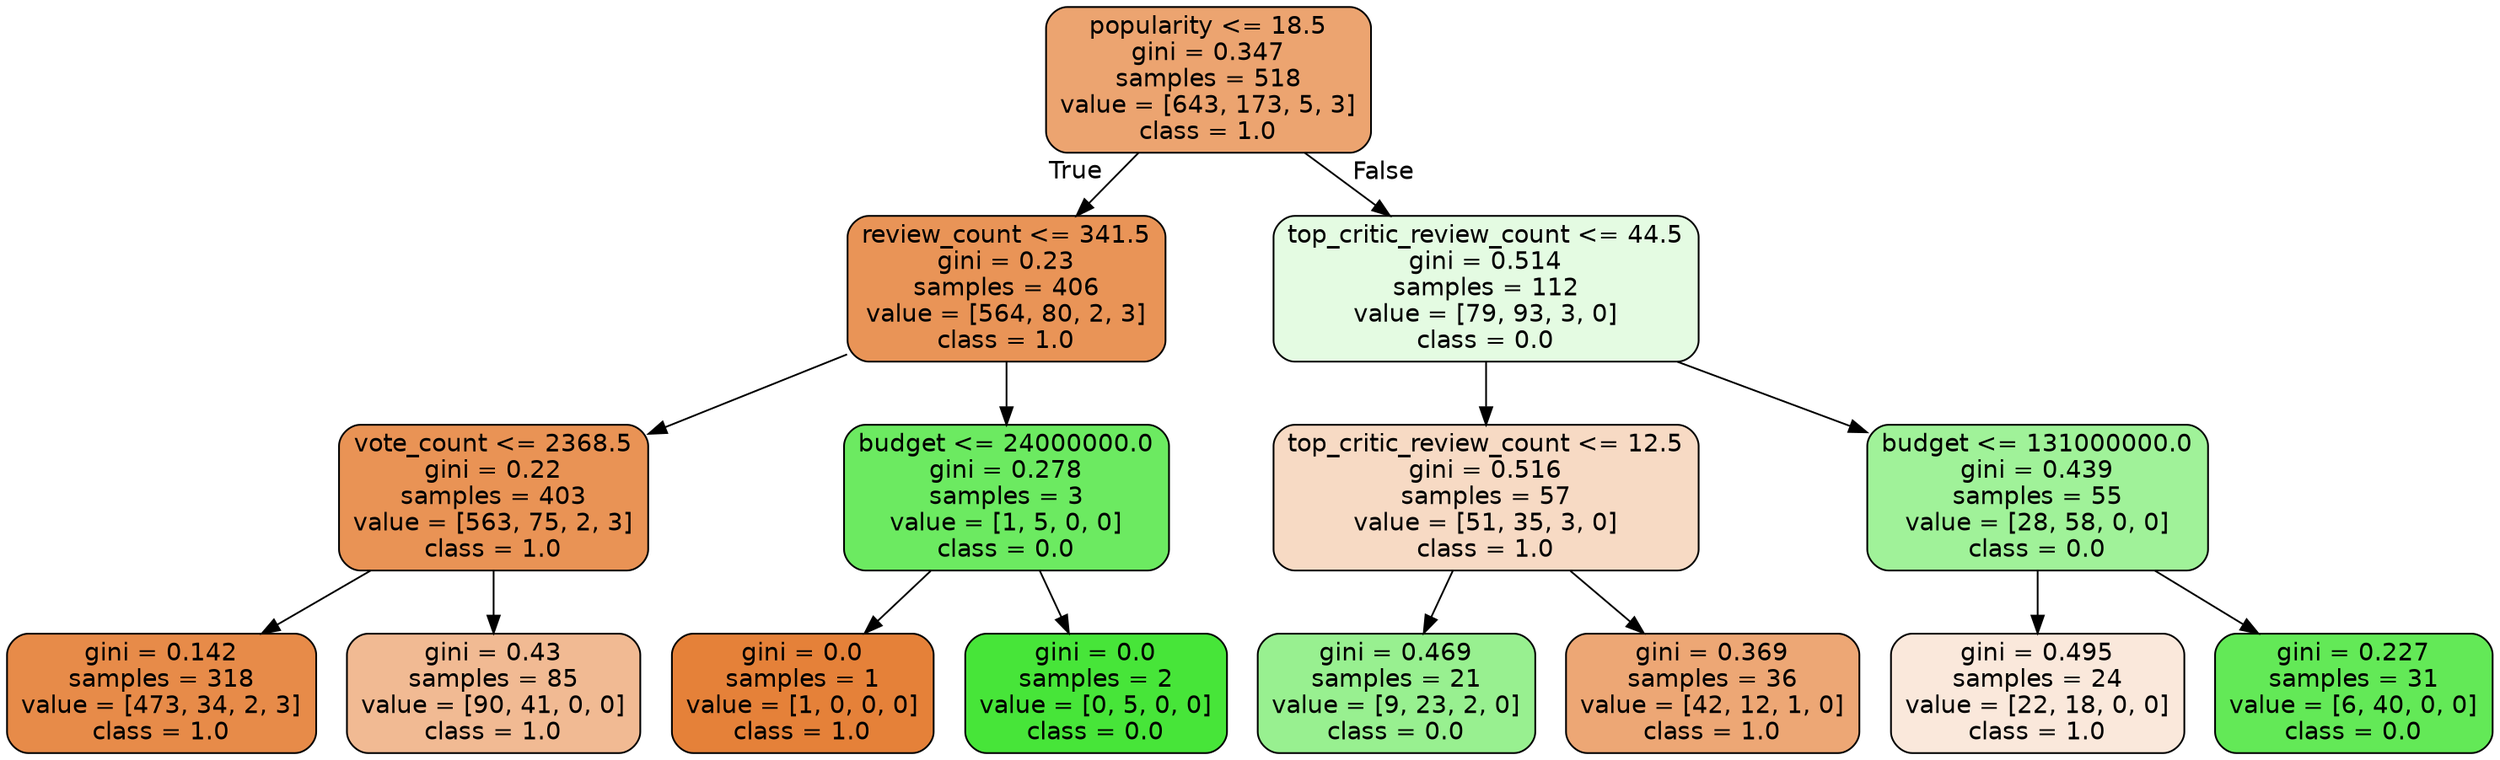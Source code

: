 digraph Tree {
node [shape=box, style="filled, rounded", color="black", fontname=helvetica] ;
edge [fontname=helvetica] ;
0 [label="popularity <= 18.5\ngini = 0.347\nsamples = 518\nvalue = [643, 173, 5, 3]\nclass = 1.0", fillcolor="#eca470"] ;
1 [label="review_count <= 341.5\ngini = 0.23\nsamples = 406\nvalue = [564, 80, 2, 3]\nclass = 1.0", fillcolor="#e99457"] ;
0 -> 1 [labeldistance=2.5, labelangle=45, headlabel="True"] ;
2 [label="vote_count <= 2368.5\ngini = 0.22\nsamples = 403\nvalue = [563, 75, 2, 3]\nclass = 1.0", fillcolor="#e99355"] ;
1 -> 2 ;
3 [label="gini = 0.142\nsamples = 318\nvalue = [473, 34, 2, 3]\nclass = 1.0", fillcolor="#e78b49"] ;
2 -> 3 ;
4 [label="gini = 0.43\nsamples = 85\nvalue = [90, 41, 0, 0]\nclass = 1.0", fillcolor="#f1ba93"] ;
2 -> 4 ;
5 [label="budget <= 24000000.0\ngini = 0.278\nsamples = 3\nvalue = [1, 5, 0, 0]\nclass = 0.0", fillcolor="#6cea61"] ;
1 -> 5 ;
6 [label="gini = 0.0\nsamples = 1\nvalue = [1, 0, 0, 0]\nclass = 1.0", fillcolor="#e58139"] ;
5 -> 6 ;
7 [label="gini = 0.0\nsamples = 2\nvalue = [0, 5, 0, 0]\nclass = 0.0", fillcolor="#47e539"] ;
5 -> 7 ;
8 [label="top_critic_review_count <= 44.5\ngini = 0.514\nsamples = 112\nvalue = [79, 93, 3, 0]\nclass = 0.0", fillcolor="#e4fbe2"] ;
0 -> 8 [labeldistance=2.5, labelangle=-45, headlabel="False"] ;
9 [label="top_critic_review_count <= 12.5\ngini = 0.516\nsamples = 57\nvalue = [51, 35, 3, 0]\nclass = 1.0", fillcolor="#f7dac4"] ;
8 -> 9 ;
10 [label="gini = 0.469\nsamples = 21\nvalue = [9, 23, 2, 0]\nclass = 0.0", fillcolor="#98f090"] ;
9 -> 10 ;
11 [label="gini = 0.369\nsamples = 36\nvalue = [42, 12, 1, 0]\nclass = 1.0", fillcolor="#eda775"] ;
9 -> 11 ;
12 [label="budget <= 131000000.0\ngini = 0.439\nsamples = 55\nvalue = [28, 58, 0, 0]\nclass = 0.0", fillcolor="#a0f299"] ;
8 -> 12 ;
13 [label="gini = 0.495\nsamples = 24\nvalue = [22, 18, 0, 0]\nclass = 1.0", fillcolor="#fae8db"] ;
12 -> 13 ;
14 [label="gini = 0.227\nsamples = 31\nvalue = [6, 40, 0, 0]\nclass = 0.0", fillcolor="#63e957"] ;
12 -> 14 ;
}